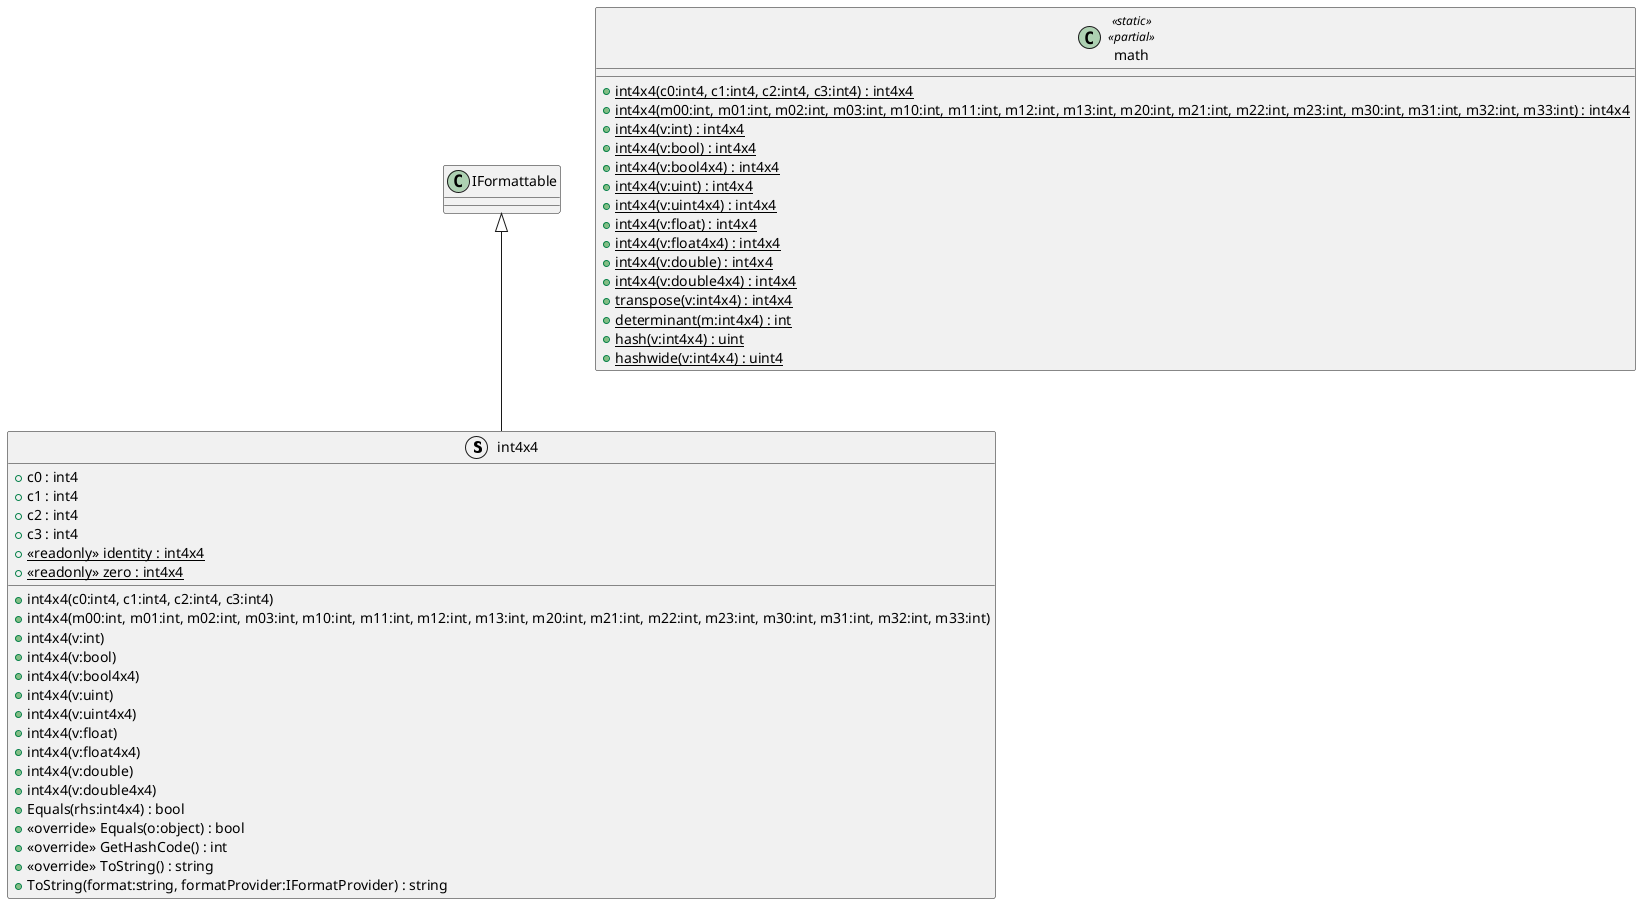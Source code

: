 @startuml
struct int4x4 {
    + c0 : int4
    + c1 : int4
    + c2 : int4
    + c3 : int4
    + {static} <<readonly>> identity : int4x4
    + {static} <<readonly>> zero : int4x4
    + int4x4(c0:int4, c1:int4, c2:int4, c3:int4)
    + int4x4(m00:int, m01:int, m02:int, m03:int, m10:int, m11:int, m12:int, m13:int, m20:int, m21:int, m22:int, m23:int, m30:int, m31:int, m32:int, m33:int)
    + int4x4(v:int)
    + int4x4(v:bool)
    + int4x4(v:bool4x4)
    + int4x4(v:uint)
    + int4x4(v:uint4x4)
    + int4x4(v:float)
    + int4x4(v:float4x4)
    + int4x4(v:double)
    + int4x4(v:double4x4)
    + Equals(rhs:int4x4) : bool
    + <<override>> Equals(o:object) : bool
    + <<override>> GetHashCode() : int
    + <<override>> ToString() : string
    + ToString(format:string, formatProvider:IFormatProvider) : string
}
class math <<static>> <<partial>> {
    + {static} int4x4(c0:int4, c1:int4, c2:int4, c3:int4) : int4x4
    + {static} int4x4(m00:int, m01:int, m02:int, m03:int, m10:int, m11:int, m12:int, m13:int, m20:int, m21:int, m22:int, m23:int, m30:int, m31:int, m32:int, m33:int) : int4x4
    + {static} int4x4(v:int) : int4x4
    + {static} int4x4(v:bool) : int4x4
    + {static} int4x4(v:bool4x4) : int4x4
    + {static} int4x4(v:uint) : int4x4
    + {static} int4x4(v:uint4x4) : int4x4
    + {static} int4x4(v:float) : int4x4
    + {static} int4x4(v:float4x4) : int4x4
    + {static} int4x4(v:double) : int4x4
    + {static} int4x4(v:double4x4) : int4x4
    + {static} transpose(v:int4x4) : int4x4
    + {static} determinant(m:int4x4) : int
    + {static} hash(v:int4x4) : uint
    + {static} hashwide(v:int4x4) : uint4
}
IFormattable <|-- int4x4
@enduml
